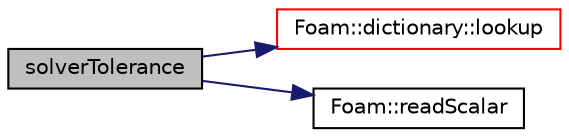 digraph "solverTolerance"
{
  bgcolor="transparent";
  edge [fontname="Helvetica",fontsize="10",labelfontname="Helvetica",labelfontsize="10"];
  node [fontname="Helvetica",fontsize="10",shape=record];
  rankdir="LR";
  Node603 [label="solverTolerance",height=0.2,width=0.4,color="black", fillcolor="grey75", style="filled", fontcolor="black"];
  Node603 -> Node604 [color="midnightblue",fontsize="10",style="solid",fontname="Helvetica"];
  Node604 [label="Foam::dictionary::lookup",height=0.2,width=0.4,color="red",URL="$a27129.html#a6a0727fa523e48977e27348663def509",tooltip="Find and return an entry data stream. "];
  Node603 -> Node861 [color="midnightblue",fontsize="10",style="solid",fontname="Helvetica"];
  Node861 [label="Foam::readScalar",height=0.2,width=0.4,color="black",URL="$a21851.html#a828d57f6d9b9806c086a3f840a147115",tooltip="Read whole of buf as a scalar. Return true if succesful. "];
}
